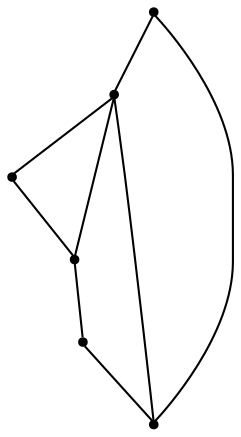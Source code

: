 graph {
  node [shape=point,comment="{\"directed\":false,\"doi\":\"10.1007/978-3-030-04414-5_29\",\"figure\":\"7 (2)\"}"]

  v0 [pos="741.4639693647604,621.8374202134719"]
  v1 [pos="616.4440530972665,621.8374202134719"]
  v2 [pos="491.4241129841158,621.8374202134719"]
  v3 [pos="366.4041967166219,621.8374202134719"]
  v4 [pos="553.9340949635194,684.346612246399"]
  v5 [pos="553.9340949635194,809.3648691369763"]

  v0 -- v1 [id="-3",pos="741.4639693647604,621.8374202134719 691.2768106966901,603.4805592401467 664.8809405682019,644.4074073429307 616.4440530972665,621.8374202134719"]
  v2 -- v1 [id="-5",pos="491.4241129841158,621.8374202134719 554.6633905260967,634.114221967831 565.4317711211481,604.7015690723166 616.4440530972665,621.8374202134719"]
  v3 -- v5 [id="-6",pos="366.4041967166219,621.8374202134719 553.9340949635194,809.3648691369763 553.9340949635194,809.3648691369763 553.9340949635194,809.3648691369763"]
  v2 -- v3 [id="-8",pos="491.4241129841158,621.8374202134719 468.0662351510105,656.0674725926436 407.1690382611266,604.284815690375 366.4041967166219,621.8374202134719"]
  v1 -- v4 [id="-12",pos="616.4440530972665,621.8374202134719 553.9340949635194,684.346612246399 553.9340949635194,684.346612246399 553.9340949635194,684.346612246399"]
  v5 -- v0 [id="-13",pos="553.9340949635194,809.3648691369763 741.4639693647604,621.8374202134719 741.4639693647604,621.8374202134719 741.4639693647604,621.8374202134719"]
  v4 -- v2 [id="-15",pos="553.9340949635194,684.346612246399 491.4241129841158,621.8374202134719 491.4241129841158,621.8374202134719 491.4241129841158,621.8374202134719"]
  v5 -- v1 [id="-17",pos="553.9340949635194,809.3648691369763 616.4440530972665,621.8374202134719 616.4440530972665,621.8374202134719 616.4440530972665,621.8374202134719"]
}